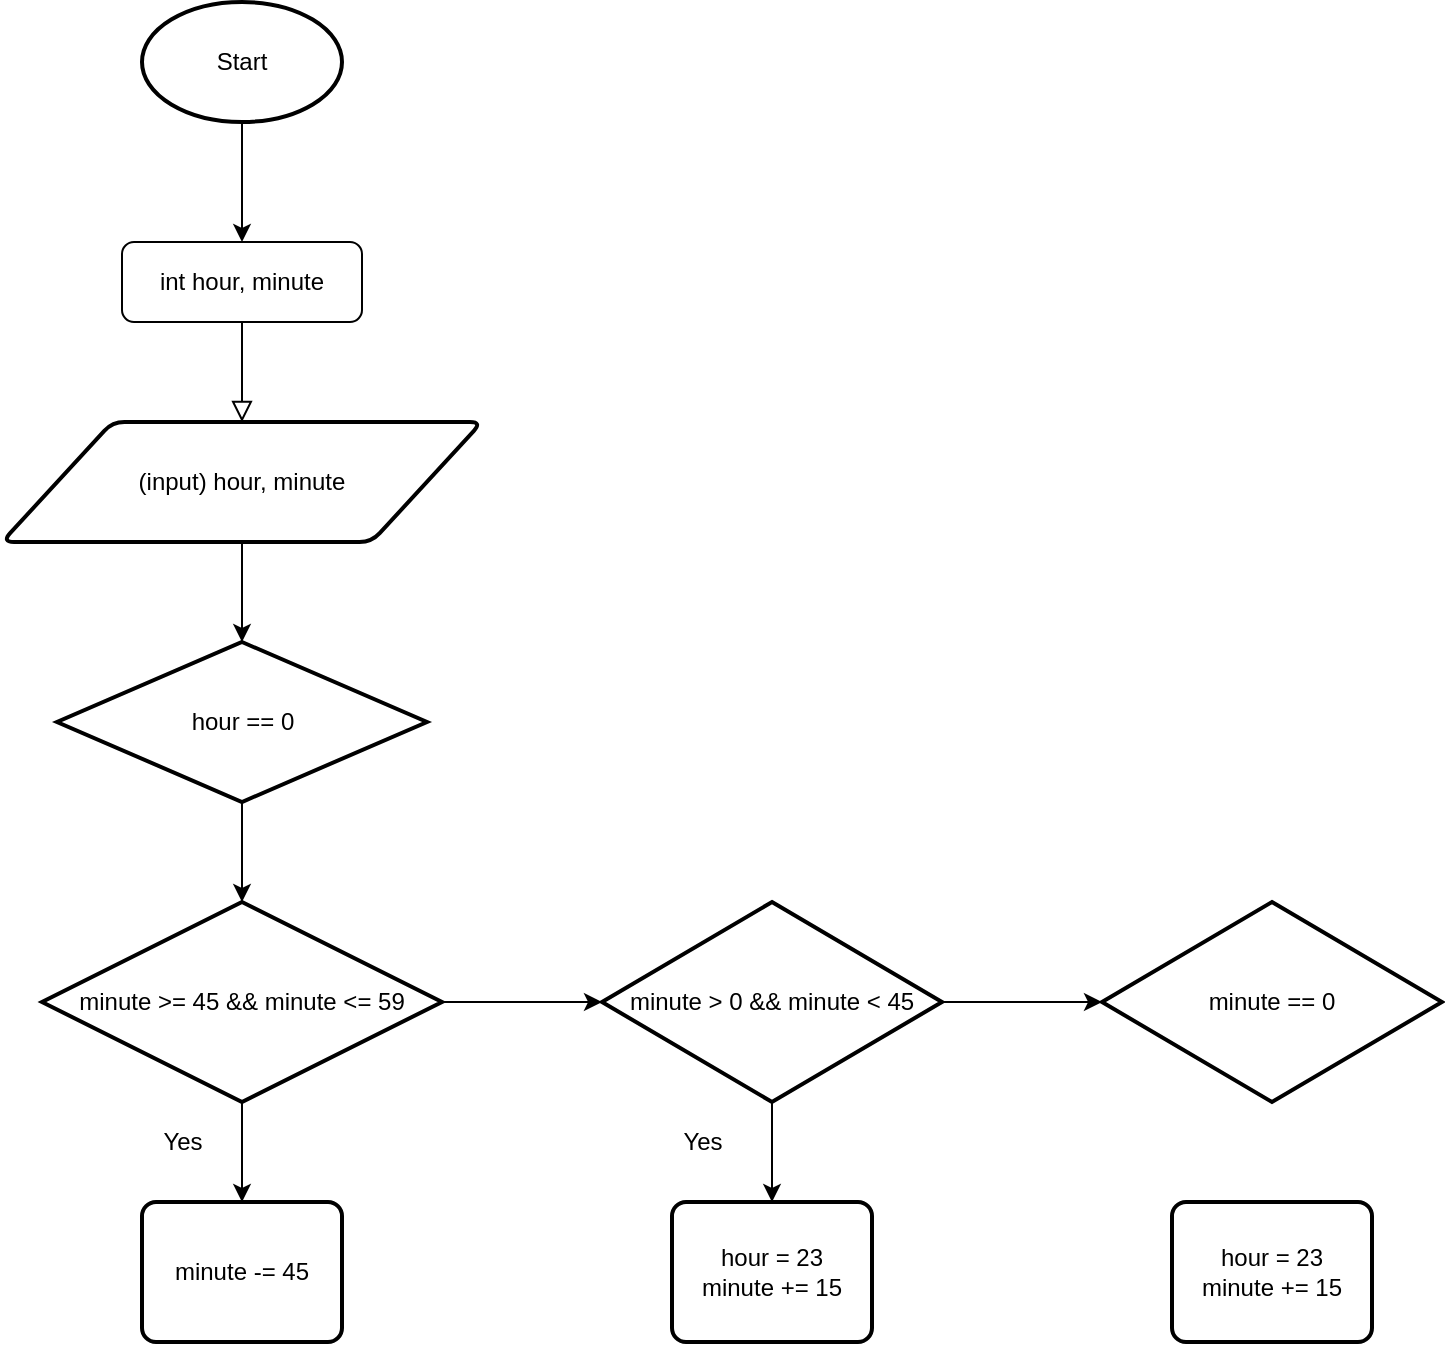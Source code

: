 <mxfile version="14.5.1" type="device"><diagram id="C5RBs43oDa-KdzZeNtuy" name="Page-1"><mxGraphModel dx="1422" dy="816" grid="1" gridSize="10" guides="1" tooltips="1" connect="1" arrows="1" fold="1" page="1" pageScale="1" pageWidth="3300" pageHeight="4681" math="0" shadow="0"><root><mxCell id="WIyWlLk6GJQsqaUBKTNV-0"/><mxCell id="WIyWlLk6GJQsqaUBKTNV-1" parent="WIyWlLk6GJQsqaUBKTNV-0"/><mxCell id="WIyWlLk6GJQsqaUBKTNV-2" value="" style="rounded=0;html=1;jettySize=auto;orthogonalLoop=1;fontSize=11;endArrow=block;endFill=0;endSize=8;strokeWidth=1;shadow=0;labelBackgroundColor=none;edgeStyle=orthogonalEdgeStyle;" parent="WIyWlLk6GJQsqaUBKTNV-1" source="WIyWlLk6GJQsqaUBKTNV-3" edge="1"><mxGeometry relative="1" as="geometry"><mxPoint x="440" y="230" as="targetPoint"/></mxGeometry></mxCell><mxCell id="WIyWlLk6GJQsqaUBKTNV-3" value="int hour, minute" style="rounded=1;whiteSpace=wrap;html=1;fontSize=12;glass=0;strokeWidth=1;shadow=0;" parent="WIyWlLk6GJQsqaUBKTNV-1" vertex="1"><mxGeometry x="380" y="140" width="120" height="40" as="geometry"/></mxCell><mxCell id="dH7ZNQDR_0fhWU1NpCdB-1" value="" style="edgeStyle=orthogonalEdgeStyle;rounded=0;orthogonalLoop=1;jettySize=auto;html=1;" edge="1" parent="WIyWlLk6GJQsqaUBKTNV-1" source="dH7ZNQDR_0fhWU1NpCdB-0" target="WIyWlLk6GJQsqaUBKTNV-3"><mxGeometry relative="1" as="geometry"/></mxCell><mxCell id="dH7ZNQDR_0fhWU1NpCdB-0" value="Start" style="strokeWidth=2;html=1;shape=mxgraph.flowchart.start_1;whiteSpace=wrap;" vertex="1" parent="WIyWlLk6GJQsqaUBKTNV-1"><mxGeometry x="390" y="20" width="100" height="60" as="geometry"/></mxCell><mxCell id="dH7ZNQDR_0fhWU1NpCdB-4" value="" style="edgeStyle=orthogonalEdgeStyle;rounded=0;orthogonalLoop=1;jettySize=auto;html=1;" edge="1" parent="WIyWlLk6GJQsqaUBKTNV-1" source="dH7ZNQDR_0fhWU1NpCdB-2" target="dH7ZNQDR_0fhWU1NpCdB-3"><mxGeometry relative="1" as="geometry"/></mxCell><mxCell id="dH7ZNQDR_0fhWU1NpCdB-2" value="(input) hour, minute" style="shape=parallelogram;html=1;strokeWidth=2;perimeter=parallelogramPerimeter;whiteSpace=wrap;rounded=1;arcSize=12;size=0.23;" vertex="1" parent="WIyWlLk6GJQsqaUBKTNV-1"><mxGeometry x="320" y="230" width="240" height="60" as="geometry"/></mxCell><mxCell id="dH7ZNQDR_0fhWU1NpCdB-6" value="" style="edgeStyle=orthogonalEdgeStyle;rounded=0;orthogonalLoop=1;jettySize=auto;html=1;" edge="1" parent="WIyWlLk6GJQsqaUBKTNV-1" source="dH7ZNQDR_0fhWU1NpCdB-3" target="dH7ZNQDR_0fhWU1NpCdB-5"><mxGeometry relative="1" as="geometry"/></mxCell><mxCell id="dH7ZNQDR_0fhWU1NpCdB-3" value="hour == 0" style="strokeWidth=2;html=1;shape=mxgraph.flowchart.decision;whiteSpace=wrap;" vertex="1" parent="WIyWlLk6GJQsqaUBKTNV-1"><mxGeometry x="347.5" y="340" width="185" height="80" as="geometry"/></mxCell><mxCell id="dH7ZNQDR_0fhWU1NpCdB-8" value="" style="edgeStyle=orthogonalEdgeStyle;rounded=0;orthogonalLoop=1;jettySize=auto;html=1;" edge="1" parent="WIyWlLk6GJQsqaUBKTNV-1" source="dH7ZNQDR_0fhWU1NpCdB-5" target="dH7ZNQDR_0fhWU1NpCdB-7"><mxGeometry relative="1" as="geometry"/></mxCell><mxCell id="dH7ZNQDR_0fhWU1NpCdB-12" value="" style="edgeStyle=orthogonalEdgeStyle;rounded=0;orthogonalLoop=1;jettySize=auto;html=1;" edge="1" parent="WIyWlLk6GJQsqaUBKTNV-1" source="dH7ZNQDR_0fhWU1NpCdB-5" target="dH7ZNQDR_0fhWU1NpCdB-11"><mxGeometry relative="1" as="geometry"/></mxCell><mxCell id="dH7ZNQDR_0fhWU1NpCdB-5" value="minute &amp;gt;= 45 &amp;amp;&amp;amp; minute &amp;lt;= 59" style="strokeWidth=2;html=1;shape=mxgraph.flowchart.decision;whiteSpace=wrap;" vertex="1" parent="WIyWlLk6GJQsqaUBKTNV-1"><mxGeometry x="340" y="470" width="200" height="100" as="geometry"/></mxCell><mxCell id="dH7ZNQDR_0fhWU1NpCdB-7" value="minute -= 45" style="rounded=1;whiteSpace=wrap;html=1;absoluteArcSize=1;arcSize=14;strokeWidth=2;" vertex="1" parent="WIyWlLk6GJQsqaUBKTNV-1"><mxGeometry x="390" y="620" width="100" height="70" as="geometry"/></mxCell><mxCell id="dH7ZNQDR_0fhWU1NpCdB-10" value="Yes" style="text;html=1;align=center;verticalAlign=middle;resizable=0;points=[];autosize=1;" vertex="1" parent="WIyWlLk6GJQsqaUBKTNV-1"><mxGeometry x="390" y="580" width="40" height="20" as="geometry"/></mxCell><mxCell id="dH7ZNQDR_0fhWU1NpCdB-14" value="" style="edgeStyle=orthogonalEdgeStyle;rounded=0;orthogonalLoop=1;jettySize=auto;html=1;" edge="1" parent="WIyWlLk6GJQsqaUBKTNV-1" source="dH7ZNQDR_0fhWU1NpCdB-11" target="dH7ZNQDR_0fhWU1NpCdB-13"><mxGeometry relative="1" as="geometry"/></mxCell><mxCell id="dH7ZNQDR_0fhWU1NpCdB-17" value="" style="edgeStyle=orthogonalEdgeStyle;rounded=0;orthogonalLoop=1;jettySize=auto;html=1;" edge="1" parent="WIyWlLk6GJQsqaUBKTNV-1" source="dH7ZNQDR_0fhWU1NpCdB-11" target="dH7ZNQDR_0fhWU1NpCdB-16"><mxGeometry relative="1" as="geometry"/></mxCell><mxCell id="dH7ZNQDR_0fhWU1NpCdB-11" value="minute &amp;gt; 0 &amp;amp;&amp;amp; minute &amp;lt; 45" style="strokeWidth=2;html=1;shape=mxgraph.flowchart.decision;whiteSpace=wrap;" vertex="1" parent="WIyWlLk6GJQsqaUBKTNV-1"><mxGeometry x="620" y="470" width="170" height="100" as="geometry"/></mxCell><mxCell id="dH7ZNQDR_0fhWU1NpCdB-13" value="hour = 23&lt;br&gt;minute += 15" style="rounded=1;whiteSpace=wrap;html=1;absoluteArcSize=1;arcSize=14;strokeWidth=2;" vertex="1" parent="WIyWlLk6GJQsqaUBKTNV-1"><mxGeometry x="655" y="620" width="100" height="70" as="geometry"/></mxCell><mxCell id="dH7ZNQDR_0fhWU1NpCdB-15" value="Yes" style="text;html=1;align=center;verticalAlign=middle;resizable=0;points=[];autosize=1;" vertex="1" parent="WIyWlLk6GJQsqaUBKTNV-1"><mxGeometry x="650" y="580" width="40" height="20" as="geometry"/></mxCell><mxCell id="dH7ZNQDR_0fhWU1NpCdB-16" value="minute == 0" style="strokeWidth=2;html=1;shape=mxgraph.flowchart.decision;whiteSpace=wrap;" vertex="1" parent="WIyWlLk6GJQsqaUBKTNV-1"><mxGeometry x="870" y="470" width="170" height="100" as="geometry"/></mxCell><mxCell id="dH7ZNQDR_0fhWU1NpCdB-18" value="hour = 23&lt;br&gt;minute += 15" style="rounded=1;whiteSpace=wrap;html=1;absoluteArcSize=1;arcSize=14;strokeWidth=2;" vertex="1" parent="WIyWlLk6GJQsqaUBKTNV-1"><mxGeometry x="905" y="620" width="100" height="70" as="geometry"/></mxCell></root></mxGraphModel></diagram></mxfile>